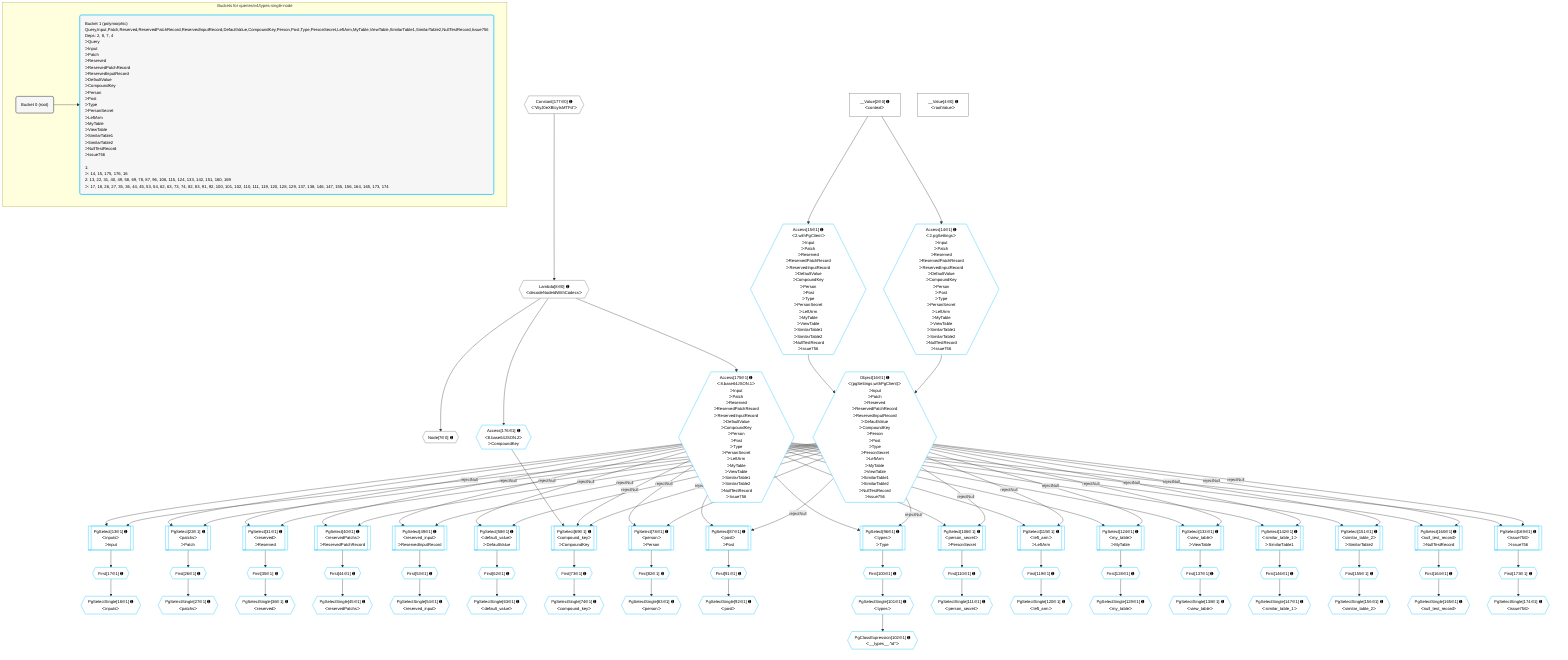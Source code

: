 %%{init: {'themeVariables': { 'fontSize': '12px'}}}%%
graph TD
    classDef path fill:#eee,stroke:#000,color:#000
    classDef plan fill:#fff,stroke-width:1px,color:#000
    classDef itemplan fill:#fff,stroke-width:2px,color:#000
    classDef unbatchedplan fill:#dff,stroke-width:1px,color:#000
    classDef sideeffectplan fill:#fcc,stroke-width:2px,color:#000
    classDef bucket fill:#f6f6f6,color:#000,stroke-width:2px,text-align:left


    %% plan dependencies
    Node7{{"Node[7∈0] ➊"}}:::plan
    Lambda8{{"Lambda[8∈0] ➊<br />ᐸdecodeNodeIdWithCodecsᐳ"}}:::plan
    Lambda8 --> Node7
    Constant177{{"Constant[177∈0] ➊<br />ᐸ'WyJ0eXBlcyIsMTFd'ᐳ"}}:::plan
    Constant177 --> Lambda8
    __Value2["__Value[2∈0] ➊<br />ᐸcontextᐳ"]:::plan
    __Value4["__Value[4∈0] ➊<br />ᐸrootValueᐳ"]:::plan
    PgSelect69[["PgSelect[69∈1] ➊<br />ᐸcompound_keyᐳ<br />ᐳCompoundKey"]]:::plan
    Object16{{"Object[16∈1] ➊<br />ᐸ{pgSettings,withPgClient}ᐳ<br />ᐳInput<br />ᐳPatch<br />ᐳReserved<br />ᐳReservedPatchRecord<br />ᐳReservedInputRecord<br />ᐳDefaultValue<br />ᐳCompoundKey<br />ᐳPerson<br />ᐳPost<br />ᐳType<br />ᐳPersonSecret<br />ᐳLeftArm<br />ᐳMyTable<br />ᐳViewTable<br />ᐳSimilarTable1<br />ᐳSimilarTable2<br />ᐳNullTestRecord<br />ᐳIssue756"}}:::plan
    Access175{{"Access[175∈1] ➊<br />ᐸ8.base64JSON.1ᐳ<br />ᐳInput<br />ᐳPatch<br />ᐳReserved<br />ᐳReservedPatchRecord<br />ᐳReservedInputRecord<br />ᐳDefaultValue<br />ᐳCompoundKey<br />ᐳPerson<br />ᐳPost<br />ᐳType<br />ᐳPersonSecret<br />ᐳLeftArm<br />ᐳMyTable<br />ᐳViewTable<br />ᐳSimilarTable1<br />ᐳSimilarTable2<br />ᐳNullTestRecord<br />ᐳIssue756"}}:::plan
    Access176{{"Access[176∈1] ➊<br />ᐸ8.base64JSON.2ᐳ<br />ᐳCompoundKey"}}:::plan
    Object16 -->|rejectNull| PgSelect69
    Access175 -->|rejectNull| PgSelect69
    Access176 --> PgSelect69
    PgSelect13[["PgSelect[13∈1] ➊<br />ᐸinputsᐳ<br />ᐳInput"]]:::plan
    Object16 -->|rejectNull| PgSelect13
    Access175 --> PgSelect13
    Access14{{"Access[14∈1] ➊<br />ᐸ2.pgSettingsᐳ<br />ᐳInput<br />ᐳPatch<br />ᐳReserved<br />ᐳReservedPatchRecord<br />ᐳReservedInputRecord<br />ᐳDefaultValue<br />ᐳCompoundKey<br />ᐳPerson<br />ᐳPost<br />ᐳType<br />ᐳPersonSecret<br />ᐳLeftArm<br />ᐳMyTable<br />ᐳViewTable<br />ᐳSimilarTable1<br />ᐳSimilarTable2<br />ᐳNullTestRecord<br />ᐳIssue756"}}:::plan
    Access15{{"Access[15∈1] ➊<br />ᐸ2.withPgClientᐳ<br />ᐳInput<br />ᐳPatch<br />ᐳReserved<br />ᐳReservedPatchRecord<br />ᐳReservedInputRecord<br />ᐳDefaultValue<br />ᐳCompoundKey<br />ᐳPerson<br />ᐳPost<br />ᐳType<br />ᐳPersonSecret<br />ᐳLeftArm<br />ᐳMyTable<br />ᐳViewTable<br />ᐳSimilarTable1<br />ᐳSimilarTable2<br />ᐳNullTestRecord<br />ᐳIssue756"}}:::plan
    Access14 & Access15 --> Object16
    PgSelect22[["PgSelect[22∈1] ➊<br />ᐸpatchsᐳ<br />ᐳPatch"]]:::plan
    Object16 -->|rejectNull| PgSelect22
    Access175 --> PgSelect22
    PgSelect31[["PgSelect[31∈1] ➊<br />ᐸreservedᐳ<br />ᐳReserved"]]:::plan
    Object16 -->|rejectNull| PgSelect31
    Access175 --> PgSelect31
    PgSelect40[["PgSelect[40∈1] ➊<br />ᐸreservedPatchsᐳ<br />ᐳReservedPatchRecord"]]:::plan
    Object16 -->|rejectNull| PgSelect40
    Access175 --> PgSelect40
    PgSelect49[["PgSelect[49∈1] ➊<br />ᐸreserved_inputᐳ<br />ᐳReservedInputRecord"]]:::plan
    Object16 -->|rejectNull| PgSelect49
    Access175 --> PgSelect49
    PgSelect58[["PgSelect[58∈1] ➊<br />ᐸdefault_valueᐳ<br />ᐳDefaultValue"]]:::plan
    Object16 -->|rejectNull| PgSelect58
    Access175 --> PgSelect58
    PgSelect78[["PgSelect[78∈1] ➊<br />ᐸpersonᐳ<br />ᐳPerson"]]:::plan
    Object16 -->|rejectNull| PgSelect78
    Access175 --> PgSelect78
    PgSelect87[["PgSelect[87∈1] ➊<br />ᐸpostᐳ<br />ᐳPost"]]:::plan
    Object16 -->|rejectNull| PgSelect87
    Access175 --> PgSelect87
    PgSelect96[["PgSelect[96∈1] ➊<br />ᐸtypesᐳ<br />ᐳType"]]:::plan
    Object16 -->|rejectNull| PgSelect96
    Access175 --> PgSelect96
    PgSelect106[["PgSelect[106∈1] ➊<br />ᐸperson_secretᐳ<br />ᐳPersonSecret"]]:::plan
    Object16 -->|rejectNull| PgSelect106
    Access175 --> PgSelect106
    PgSelect115[["PgSelect[115∈1] ➊<br />ᐸleft_armᐳ<br />ᐳLeftArm"]]:::plan
    Object16 -->|rejectNull| PgSelect115
    Access175 --> PgSelect115
    PgSelect124[["PgSelect[124∈1] ➊<br />ᐸmy_tableᐳ<br />ᐳMyTable"]]:::plan
    Object16 -->|rejectNull| PgSelect124
    Access175 --> PgSelect124
    PgSelect133[["PgSelect[133∈1] ➊<br />ᐸview_tableᐳ<br />ᐳViewTable"]]:::plan
    Object16 -->|rejectNull| PgSelect133
    Access175 --> PgSelect133
    PgSelect142[["PgSelect[142∈1] ➊<br />ᐸsimilar_table_1ᐳ<br />ᐳSimilarTable1"]]:::plan
    Object16 -->|rejectNull| PgSelect142
    Access175 --> PgSelect142
    PgSelect151[["PgSelect[151∈1] ➊<br />ᐸsimilar_table_2ᐳ<br />ᐳSimilarTable2"]]:::plan
    Object16 -->|rejectNull| PgSelect151
    Access175 --> PgSelect151
    PgSelect160[["PgSelect[160∈1] ➊<br />ᐸnull_test_recordᐳ<br />ᐳNullTestRecord"]]:::plan
    Object16 -->|rejectNull| PgSelect160
    Access175 --> PgSelect160
    PgSelect169[["PgSelect[169∈1] ➊<br />ᐸissue756ᐳ<br />ᐳIssue756"]]:::plan
    Object16 -->|rejectNull| PgSelect169
    Access175 --> PgSelect169
    __Value2 --> Access14
    __Value2 --> Access15
    First17{{"First[17∈1] ➊"}}:::plan
    PgSelect13 --> First17
    PgSelectSingle18{{"PgSelectSingle[18∈1] ➊<br />ᐸinputsᐳ"}}:::plan
    First17 --> PgSelectSingle18
    First26{{"First[26∈1] ➊"}}:::plan
    PgSelect22 --> First26
    PgSelectSingle27{{"PgSelectSingle[27∈1] ➊<br />ᐸpatchsᐳ"}}:::plan
    First26 --> PgSelectSingle27
    First35{{"First[35∈1] ➊"}}:::plan
    PgSelect31 --> First35
    PgSelectSingle36{{"PgSelectSingle[36∈1] ➊<br />ᐸreservedᐳ"}}:::plan
    First35 --> PgSelectSingle36
    First44{{"First[44∈1] ➊"}}:::plan
    PgSelect40 --> First44
    PgSelectSingle45{{"PgSelectSingle[45∈1] ➊<br />ᐸreservedPatchsᐳ"}}:::plan
    First44 --> PgSelectSingle45
    First53{{"First[53∈1] ➊"}}:::plan
    PgSelect49 --> First53
    PgSelectSingle54{{"PgSelectSingle[54∈1] ➊<br />ᐸreserved_inputᐳ"}}:::plan
    First53 --> PgSelectSingle54
    First62{{"First[62∈1] ➊"}}:::plan
    PgSelect58 --> First62
    PgSelectSingle63{{"PgSelectSingle[63∈1] ➊<br />ᐸdefault_valueᐳ"}}:::plan
    First62 --> PgSelectSingle63
    First73{{"First[73∈1] ➊"}}:::plan
    PgSelect69 --> First73
    PgSelectSingle74{{"PgSelectSingle[74∈1] ➊<br />ᐸcompound_keyᐳ"}}:::plan
    First73 --> PgSelectSingle74
    First82{{"First[82∈1] ➊"}}:::plan
    PgSelect78 --> First82
    PgSelectSingle83{{"PgSelectSingle[83∈1] ➊<br />ᐸpersonᐳ"}}:::plan
    First82 --> PgSelectSingle83
    First91{{"First[91∈1] ➊"}}:::plan
    PgSelect87 --> First91
    PgSelectSingle92{{"PgSelectSingle[92∈1] ➊<br />ᐸpostᐳ"}}:::plan
    First91 --> PgSelectSingle92
    First100{{"First[100∈1] ➊"}}:::plan
    PgSelect96 --> First100
    PgSelectSingle101{{"PgSelectSingle[101∈1] ➊<br />ᐸtypesᐳ"}}:::plan
    First100 --> PgSelectSingle101
    PgClassExpression102{{"PgClassExpression[102∈1] ➊<br />ᐸ__types__.”id”ᐳ"}}:::plan
    PgSelectSingle101 --> PgClassExpression102
    First110{{"First[110∈1] ➊"}}:::plan
    PgSelect106 --> First110
    PgSelectSingle111{{"PgSelectSingle[111∈1] ➊<br />ᐸperson_secretᐳ"}}:::plan
    First110 --> PgSelectSingle111
    First119{{"First[119∈1] ➊"}}:::plan
    PgSelect115 --> First119
    PgSelectSingle120{{"PgSelectSingle[120∈1] ➊<br />ᐸleft_armᐳ"}}:::plan
    First119 --> PgSelectSingle120
    First128{{"First[128∈1] ➊"}}:::plan
    PgSelect124 --> First128
    PgSelectSingle129{{"PgSelectSingle[129∈1] ➊<br />ᐸmy_tableᐳ"}}:::plan
    First128 --> PgSelectSingle129
    First137{{"First[137∈1] ➊"}}:::plan
    PgSelect133 --> First137
    PgSelectSingle138{{"PgSelectSingle[138∈1] ➊<br />ᐸview_tableᐳ"}}:::plan
    First137 --> PgSelectSingle138
    First146{{"First[146∈1] ➊"}}:::plan
    PgSelect142 --> First146
    PgSelectSingle147{{"PgSelectSingle[147∈1] ➊<br />ᐸsimilar_table_1ᐳ"}}:::plan
    First146 --> PgSelectSingle147
    First155{{"First[155∈1] ➊"}}:::plan
    PgSelect151 --> First155
    PgSelectSingle156{{"PgSelectSingle[156∈1] ➊<br />ᐸsimilar_table_2ᐳ"}}:::plan
    First155 --> PgSelectSingle156
    First164{{"First[164∈1] ➊"}}:::plan
    PgSelect160 --> First164
    PgSelectSingle165{{"PgSelectSingle[165∈1] ➊<br />ᐸnull_test_recordᐳ"}}:::plan
    First164 --> PgSelectSingle165
    First173{{"First[173∈1] ➊"}}:::plan
    PgSelect169 --> First173
    PgSelectSingle174{{"PgSelectSingle[174∈1] ➊<br />ᐸissue756ᐳ"}}:::plan
    First173 --> PgSelectSingle174
    Lambda8 --> Access175
    Lambda8 --> Access176

    %% define steps

    subgraph "Buckets for queries/v4/types-single-node"
    Bucket0("Bucket 0 (root)"):::bucket
    classDef bucket0 stroke:#696969
    class Bucket0,__Value2,__Value4,Node7,Lambda8,Constant177 bucket0
    Bucket1("Bucket 1 (polymorphic)<br />Query,Input,Patch,Reserved,ReservedPatchRecord,ReservedInputRecord,DefaultValue,CompoundKey,Person,Post,Type,PersonSecret,LeftArm,MyTable,ViewTable,SimilarTable1,SimilarTable2,NullTestRecord,Issue756<br />Deps: 2, 8, 7, 4<br />ᐳQuery<br />ᐳInput<br />ᐳPatch<br />ᐳReserved<br />ᐳReservedPatchRecord<br />ᐳReservedInputRecord<br />ᐳDefaultValue<br />ᐳCompoundKey<br />ᐳPerson<br />ᐳPost<br />ᐳType<br />ᐳPersonSecret<br />ᐳLeftArm<br />ᐳMyTable<br />ᐳViewTable<br />ᐳSimilarTable1<br />ᐳSimilarTable2<br />ᐳNullTestRecord<br />ᐳIssue756<br /><br />1: <br />ᐳ: 14, 15, 175, 176, 16<br />2: 13, 22, 31, 40, 49, 58, 69, 78, 87, 96, 106, 115, 124, 133, 142, 151, 160, 169<br />ᐳ: 17, 18, 26, 27, 35, 36, 44, 45, 53, 54, 62, 63, 73, 74, 82, 83, 91, 92, 100, 101, 102, 110, 111, 119, 120, 128, 129, 137, 138, 146, 147, 155, 156, 164, 165, 173, 174"):::bucket
    classDef bucket1 stroke:#00bfff
    class Bucket1,PgSelect13,Access14,Access15,Object16,First17,PgSelectSingle18,PgSelect22,First26,PgSelectSingle27,PgSelect31,First35,PgSelectSingle36,PgSelect40,First44,PgSelectSingle45,PgSelect49,First53,PgSelectSingle54,PgSelect58,First62,PgSelectSingle63,PgSelect69,First73,PgSelectSingle74,PgSelect78,First82,PgSelectSingle83,PgSelect87,First91,PgSelectSingle92,PgSelect96,First100,PgSelectSingle101,PgClassExpression102,PgSelect106,First110,PgSelectSingle111,PgSelect115,First119,PgSelectSingle120,PgSelect124,First128,PgSelectSingle129,PgSelect133,First137,PgSelectSingle138,PgSelect142,First146,PgSelectSingle147,PgSelect151,First155,PgSelectSingle156,PgSelect160,First164,PgSelectSingle165,PgSelect169,First173,PgSelectSingle174,Access175,Access176 bucket1
    Bucket0 --> Bucket1
    end